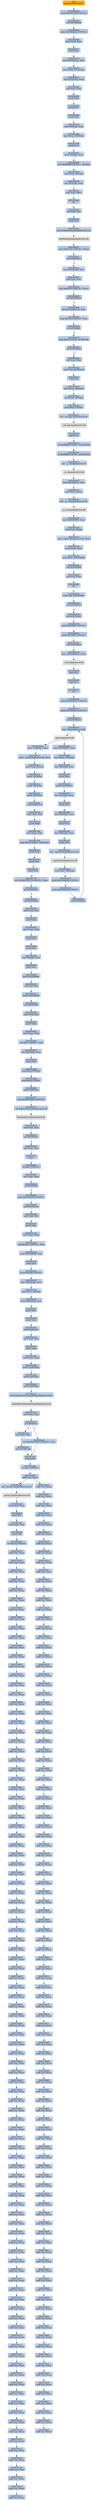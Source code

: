 digraph G {
node[shape=rectangle,style=filled,fillcolor=lightsteelblue,color=lightsteelblue]
bgcolor="transparent"
a0x010029b2pushl_0x28UINT8[label="start\npushl $0x28<UINT8>",color="lightgrey",fillcolor="orange"];
a0x010029b4pushl_0x10018f8UINT32[label="0x010029b4\npushl $0x10018f8<UINT32>"];
a0x010029b9call_0x01002b68[label="0x010029b9\ncall 0x01002b68"];
a0x01002b68pushl_0x1002bbaUINT32[label="0x01002b68\npushl $0x1002bba<UINT32>"];
a0x01002b6dmovl_fs_0_eax[label="0x01002b6d\nmovl %fs:0, %eax"];
a0x01002b73pushl_eax[label="0x01002b73\npushl %eax"];
a0x01002b74movl_0x10esp__eax[label="0x01002b74\nmovl 0x10(%esp), %eax"];
a0x01002b78movl_ebp_0x10esp_[label="0x01002b78\nmovl %ebp, 0x10(%esp)"];
a0x01002b7cleal_0x10esp__ebp[label="0x01002b7c\nleal 0x10(%esp), %ebp"];
a0x01002b80subl_eax_esp[label="0x01002b80\nsubl %eax, %esp"];
a0x01002b82pushl_ebx[label="0x01002b82\npushl %ebx"];
a0x01002b83pushl_esi[label="0x01002b83\npushl %esi"];
a0x01002b84pushl_edi[label="0x01002b84\npushl %edi"];
a0x01002b85movl__8ebp__eax[label="0x01002b85\nmovl -8(%ebp), %eax"];
a0x01002b88movl_esp__24ebp_[label="0x01002b88\nmovl %esp, -24(%ebp)"];
a0x01002b8bpushl_eax[label="0x01002b8b\npushl %eax"];
a0x01002b8cmovl__4ebp__eax[label="0x01002b8c\nmovl -4(%ebp), %eax"];
a0x01002b8fmovl_0xffffffffUINT32__4ebp_[label="0x01002b8f\nmovl $0xffffffff<UINT32>, -4(%ebp)"];
a0x01002b96movl_eax__8ebp_[label="0x01002b96\nmovl %eax, -8(%ebp)"];
a0x01002b99leal__16ebp__eax[label="0x01002b99\nleal -16(%ebp), %eax"];
a0x01002b9cmovl_eax_fs_0[label="0x01002b9c\nmovl %eax, %fs:0"];
a0x01002ba2ret[label="0x01002ba2\nret"];
a0x010029bexorl_edi_edi[label="0x010029be\nxorl %edi, %edi"];
a0x010029c0pushl_edi[label="0x010029c0\npushl %edi"];
a0x010029c1call_GetModuleHandleA_kernel32_dll[label="0x010029c1\ncall GetModuleHandleA@kernel32.dll"];
GetModuleHandleA_kernel32_dll[label="GetModuleHandleA@kernel32.dll",color="lightgrey",fillcolor="lightgrey"];
a0x010029c7cmpw_0x5a4dUINT16_eax_[label="0x010029c7\ncmpw $0x5a4d<UINT16>, (%eax)"];
a0x010029ccjne_0x010029ed[label="0x010029cc\njne 0x010029ed"];
a0x010029cemovl_0x3ceax__ecx[label="0x010029ce\nmovl 0x3c(%eax), %ecx"];
a0x010029d1addl_eax_ecx[label="0x010029d1\naddl %eax, %ecx"];
a0x010029d3cmpl_0x4550UINT32_ecx_[label="0x010029d3\ncmpl $0x4550<UINT32>, (%ecx)"];
a0x010029d9jne_0x010029ed[label="0x010029d9\njne 0x010029ed"];
a0x010029dbmovzwl_0x18ecx__eax[label="0x010029db\nmovzwl 0x18(%ecx), %eax"];
a0x010029dfcmpl_0x10bUINT32_eax[label="0x010029df\ncmpl $0x10b<UINT32>, %eax"];
a0x010029e4je_0x01002a05[label="0x010029e4\nje 0x01002a05"];
a0x01002a05cmpl_0xeUINT8_0x74ecx_[label="0x01002a05\ncmpl $0xe<UINT8>, 0x74(%ecx)"];
a0x01002a09jbe_0x010029ed[label="0x01002a09\njbe 0x010029ed"];
a0x01002a0bxorl_eax_eax[label="0x01002a0b\nxorl %eax, %eax"];
a0x01002a0dcmpl_edi_0xe8ecx_[label="0x01002a0d\ncmpl %edi, 0xe8(%ecx)"];
a0x01002a13setne_al[label="0x01002a13\nsetne %al"];
a0x01002a16movl_eax__28ebp_[label="0x01002a16\nmovl %eax, -28(%ebp)"];
a0x01002a19movl_edi__4ebp_[label="0x01002a19\nmovl %edi, -4(%ebp)"];
a0x01002a1cpushl_0x1UINT8[label="0x01002a1c\npushl $0x1<UINT8>"];
a0x01002a1ecall___set_app_type_msvcrt_dll[label="0x01002a1e\ncall __set_app_type@msvcrt.dll"];
a__set_app_type_msvcrt_dll[label="__set_app_type@msvcrt.dll",color="lightgrey",fillcolor="lightgrey"];
a0x01002a24popl_ecx[label="0x01002a24\npopl %ecx"];
a0x01002a25orl_0xffffffffUINT8_0x01004080[label="0x01002a25\norl $0xffffffff<UINT8>, 0x01004080"];
a0x01002a2corl_0xffffffffUINT8_0x01004084[label="0x01002a2c\norl $0xffffffff<UINT8>, 0x01004084"];
a0x01002a33call___p__fmode_msvcrt_dll[label="0x01002a33\ncall __p__fmode@msvcrt.dll"];
a__p__fmode_msvcrt_dll[label="__p__fmode@msvcrt.dll",color="lightgrey",fillcolor="lightgrey"];
a0x01002a39movl_0x0100407c_ecx[label="0x01002a39\nmovl 0x0100407c, %ecx"];
a0x01002a3fmovl_ecx_eax_[label="0x01002a3f\nmovl %ecx, (%eax)"];
a0x01002a41call___p__commode_msvcrt_dll[label="0x01002a41\ncall __p__commode@msvcrt.dll"];
a__p__commode_msvcrt_dll[label="__p__commode@msvcrt.dll",color="lightgrey",fillcolor="lightgrey"];
a0x01002a47movl_0x01004078_ecx[label="0x01002a47\nmovl 0x01004078, %ecx"];
a0x01002a4dmovl_ecx_eax_[label="0x01002a4d\nmovl %ecx, (%eax)"];
a0x01002a4fmovl__adjust_fdiv_msvcrt_dll_eax[label="0x01002a4f\nmovl _adjust_fdiv@msvcrt.dll, %eax"];
a0x01002a54movl_eax__eax[label="0x01002a54\nmovl (%eax), %eax"];
a0x01002a56movl_eax_0x01004088[label="0x01002a56\nmovl %eax, 0x01004088"];
a0x01002a5bcall_0x01002b60[label="0x01002a5b\ncall 0x01002b60"];
a0x01002b60xorl_eax_eax[label="0x01002b60\nxorl %eax, %eax"];
a0x01002b62ret[label="0x01002b62\nret"];
a0x01002a60cmpl_edi_0x0100406c[label="0x01002a60\ncmpl %edi, 0x0100406c"];
a0x01002a66jne_0x01002a74[label="0x01002a66\njne 0x01002a74"];
a0x01002a74call_0x01002b49[label="0x01002a74\ncall 0x01002b49"];
a0x01002b49pushl_0x30000UINT32[label="0x01002b49\npushl $0x30000<UINT32>"];
a0x01002b4epushl_0x10000UINT32[label="0x01002b4e\npushl $0x10000<UINT32>"];
a0x01002b53call_0x01002bc6[label="0x01002b53\ncall 0x01002bc6"];
a0x01002bc6jmp__controlfp_msvcrt_dll[label="0x01002bc6\njmp _controlfp@msvcrt.dll"];
a_controlfp_msvcrt_dll[label="_controlfp@msvcrt.dll",color="lightgrey",fillcolor="lightgrey"];
a0x01002b58popl_ecx[label="0x01002b58\npopl %ecx"];
a0x01002b59popl_ecx[label="0x01002b59\npopl %ecx"];
a0x01002b5aret[label="0x01002b5a\nret"];
a0x01002a79pushl_0x1004010UINT32[label="0x01002a79\npushl $0x1004010<UINT32>"];
a0x01002a7epushl_0x100400cUINT32[label="0x01002a7e\npushl $0x100400c<UINT32>"];
a0x01002a83call_0x01002b3e[label="0x01002a83\ncall 0x01002b3e"];
a0x01002b3ejmp__initterm_msvcrt_dll[label="0x01002b3e\njmp _initterm@msvcrt.dll"];
a_initterm_msvcrt_dll[label="_initterm@msvcrt.dll",color="lightgrey",fillcolor="lightgrey"];
a0x01002a88movl_0x01004074_eax[label="0x01002a88\nmovl 0x01004074, %eax"];
a0x01002a8dmovl_eax__36ebp_[label="0x01002a8d\nmovl %eax, -36(%ebp)"];
a0x01002a90leal__36ebp__eax[label="0x01002a90\nleal -36(%ebp), %eax"];
a0x01002a93pushl_eax[label="0x01002a93\npushl %eax"];
a0x01002a94pushl_0x01004070[label="0x01002a94\npushl 0x01004070"];
a0x01002a9aleal__32ebp__eax[label="0x01002a9a\nleal -32(%ebp), %eax"];
a0x01002a9dpushl_eax[label="0x01002a9d\npushl %eax"];
a0x01002a9eleal__40ebp__eax[label="0x01002a9e\nleal -40(%ebp), %eax"];
a0x01002aa1pushl_eax[label="0x01002aa1\npushl %eax"];
a0x01002aa2leal__44ebp__eax[label="0x01002aa2\nleal -44(%ebp), %eax"];
a0x01002aa5pushl_eax[label="0x01002aa5\npushl %eax"];
a0x01002aa6call___wgetmainargs_msvcrt_dll[label="0x01002aa6\ncall __wgetmainargs@msvcrt.dll"];
a__wgetmainargs_msvcrt_dll[label="__wgetmainargs@msvcrt.dll",color="lightgrey",fillcolor="lightgrey"];
a0x01002aacmovl_eax__52ebp_[label="0x01002aac\nmovl %eax, -52(%ebp)"];
a0x01002aafpushl_0x1004008UINT32[label="0x01002aaf\npushl $0x1004008<UINT32>"];
a0x01002ab4pushl_0x1004000UINT32[label="0x01002ab4\npushl $0x1004000<UINT32>"];
a0x01002ab9call_0x01002b3e[label="0x01002ab9\ncall 0x01002b3e"];
a0x01002abemovl__32ebp__eax[label="0x01002abe\nmovl -32(%ebp), %eax"];
a0x01002ac1movl___winitenv_msvcrt_dll_ecx[label="0x01002ac1\nmovl __winitenv@msvcrt.dll, %ecx"];
a0x01002ac7movl_eax_ecx_[label="0x01002ac7\nmovl %eax, (%ecx)"];
a0x01002ac9pushl__32ebp_[label="0x01002ac9\npushl -32(%ebp)"];
a0x01002accpushl__40ebp_[label="0x01002acc\npushl -40(%ebp)"];
a0x01002acfpushl__44ebp_[label="0x01002acf\npushl -44(%ebp)"];
a0x01002ad2call_0x010027b3[label="0x01002ad2\ncall 0x010027b3"];
a0x010027b3movl_edi_edi[label="0x010027b3\nmovl %edi, %edi"];
a0x010027b5pushl_ebp[label="0x010027b5\npushl %ebp"];
a0x010027b6movl_esp_ebp[label="0x010027b6\nmovl %esp, %ebp"];
a0x010027b8cmpl_0x2UINT8_0x8ebp_[label="0x010027b8\ncmpl $0x2<UINT8>, 0x8(%ebp)"];
a0x010027bcpushl_ebx[label="0x010027bc\npushl %ebx"];
a0x010027bdpushl_esi[label="0x010027bd\npushl %esi"];
a0x010027bepushl_edi[label="0x010027be\npushl %edi"];
a0x010027bfmovl_0x80070057UINT32_ebx[label="0x010027bf\nmovl $0x80070057<UINT32>, %ebx"];
a0x010027c4jne_0x01002814[label="0x010027c4\njne 0x01002814"];
a0x01002814call_0x01002694[label="0x01002814\ncall 0x01002694"];
a0x01002694movl_edi_edi[label="0x01002694\nmovl %edi, %edi"];
a0x01002696pushl_ebp[label="0x01002696\npushl %ebp"];
a0x01002697movl_esp_ebp[label="0x01002697\nmovl %esp, %ebp"];
a0x01002699pushl_ecx[label="0x01002699\npushl %ecx"];
a0x0100269apushl_esi[label="0x0100269a\npushl %esi"];
a0x0100269bleal__4ebp__eax[label="0x0100269b\nleal -4(%ebp), %eax"];
a0x0100269epushl_eax[label="0x0100269e\npushl %eax"];
a0x0100269fpushl_0x0100404c[label="0x0100269f\npushl 0x0100404c"];
a0x010026a5xorl_esi_esi[label="0x010026a5\nxorl %esi, %esi"];
a0x010026a7pushl_0x01004048[label="0x010026a7\npushl 0x01004048"];
a0x010026adcall_0x0100205f[label="0x010026ad\ncall 0x0100205f"];
a0x0100205fmovl_edi_edi[label="0x0100205f\nmovl %edi, %edi"];
a0x01002061pushl_ebp[label="0x01002061\npushl %ebp"];
a0x01002062movl_esp_ebp[label="0x01002062\nmovl %esp, %ebp"];
a0x01002064subl_0xcUINT8_esp[label="0x01002064\nsubl $0xc<UINT8>, %esp"];
a0x01002067leal_0x8ebp__eax[label="0x01002067\nleal 0x8(%ebp), %eax"];
a0x0100206apushl_eax[label="0x0100206a\npushl %eax"];
a0x0100206bpushl_0x1UINT8[label="0x0100206b\npushl $0x1<UINT8>"];
a0x0100206dpushl_0x0UINT8[label="0x0100206d\npushl $0x0<UINT8>"];
a0x0100206fpushl_0x8ebp_[label="0x0100206f\npushl 0x8(%ebp)"];
a0x01002072pushl_0x80000002UINT32[label="0x01002072\npushl $0x80000002<UINT32>"];
a0x01002077call_RegOpenKeyExW_advapi32_dll[label="0x01002077\ncall RegOpenKeyExW@advapi32.dll"];
RegOpenKeyExW_advapi32_dll[label="RegOpenKeyExW@advapi32.dll",color="lightgrey",fillcolor="lightgrey"];
a0x0100207dtestl_eax_eax[label="0x0100207d\ntestl %eax, %eax"];
a0x0100207fjne_0x010020cc[label="0x0100207f\njne 0x010020cc"];
a0x010020ccxorl_eax_eax[label="0x010020cc\nxorl %eax, %eax"];
a0x010020celeave_[label="0x010020ce\nleave "];
a0x010020cfret_0xcUINT16[label="0x010020cf\nret $0xc<UINT16>"];
a0x010026b2testl_eax_eax[label="0x010026b2\ntestl %eax, %eax"];
a0x010026b4je_0x010026bf[label="0x010026b4\nje 0x010026bf"];
a0x010026bfpushl_0x10017f0UINT32[label="0x010026bf\npushl $0x10017f0<UINT32>"];
a0x010026c4call_0x01001add[label="0x010026c4\ncall 0x01001add"];
a0x01001addmovl_edi_edi[label="0x01001add\nmovl %edi, %edi"];
a0x01001adfpushl_ebp[label="0x01001adf\npushl %ebp"];
a0x01001ae0movl_esp_ebp[label="0x01001ae0\nmovl %esp, %ebp"];
a0x01001ae2subl_0x414UINT32_esp[label="0x01001ae2\nsubl $0x414<UINT32>, %esp"];
a0x01001ae8movl_0x01004068_eax[label="0x01001ae8\nmovl 0x01004068, %eax"];
a0x01001aedpushl_esi[label="0x01001aed\npushl %esi"];
a0x01001aeepushl_0x208UINT32[label="0x01001aee\npushl $0x208<UINT32>"];
a0x01001af3leal__1044ebp__ecx[label="0x01001af3\nleal -1044(%ebp), %ecx"];
a0x01001af9movl_eax__4ebp_[label="0x01001af9\nmovl %eax, -4(%ebp)"];
a0x01001afcmovl_0x8ebp__eax[label="0x01001afc\nmovl 0x8(%ebp), %eax"];
a0x01001affpushl_ecx[label="0x01001aff\npushl %ecx"];
a0x01001b00pushl_eax[label="0x01001b00\npushl %eax"];
a0x01001b01call_0x01001ab3[label="0x01001b01\ncall 0x01001ab3"];
a0x01001ab3movl_edi_edi[label="0x01001ab3\nmovl %edi, %edi"];
a0x01001ab5pushl_ebp[label="0x01001ab5\npushl %ebp"];
a0x01001ab6movl_esp_ebp[label="0x01001ab6\nmovl %esp, %ebp"];
a0x01001ab8pushl_0x10ebp_[label="0x01001ab8\npushl 0x10(%ebp)"];
a0x01001abbpushl_0xcebp_[label="0x01001abb\npushl 0xc(%ebp)"];
a0x01001abepushl_0x8ebp_[label="0x01001abe\npushl 0x8(%ebp)"];
a0x01001ac1call_ExpandEnvironmentStringsW_kernel32_dll[label="0x01001ac1\ncall ExpandEnvironmentStringsW@kernel32.dll"];
ExpandEnvironmentStringsW_kernel32_dll[label="ExpandEnvironmentStringsW@kernel32.dll",color="lightgrey",fillcolor="lightgrey"];
a0x01001ac7testl_eax_eax[label="0x01001ac7\ntestl %eax, %eax"];
a0x01001ac9je_0x01001acf[label="0x01001ac9\nje 0x01001acf"];
a0x01001acbxorl_eax_eax[label="0x01001acb\nxorl %eax, %eax"];
a0x01001acfmovl_0x80070005UINT32_eax[label="0x01001acf\nmovl $0x80070005<UINT32>, %eax"];
a0x01001ad4popl_ebp[label="0x01001ad4\npopl %ebp"];
a0x01001ad5ret_0xcUINT16[label="0x01001ad5\nret $0xc<UINT16>"];
a0x0012fb08addb_al_eax_[label="0x0012fb08\naddb %al, (%eax)"];
a0x01002bbajmp__except_handler3_msvcrt_dll[label="0x01002bba\njmp _except_handler3@msvcrt.dll"];
a_except_handler3_msvcrt_dll[label="_except_handler3@msvcrt.dll",color="lightgrey",fillcolor="lightgrey"];
a0x7c9032a8movl_fs_0_esp[label="0x7c9032a8\nmovl %fs:0, %esp"];
a0x7c9032afpopl_fs_0[label="0x7c9032af\npopl %fs:0"];
a0x7c9032b6movl_ebp_esp[label="0x7c9032b6\nmovl %ebp, %esp"];
a0x7c9032b8popl_ebp[label="0x7c9032b8\npopl %ebp"];
a0x7c9032b9ret_0x14UINT16[label="0x7c9032b9\nret $0x14<UINT16>"];
a0x00730079addb_al_eax_[label="0x00730079\naddb %al, (%eax)"];
a0x0073007baddb_al_eax_[label="0x0073007b\naddb %al, (%eax)"];
a0x0073007daddb_al_eax_[label="0x0073007d\naddb %al, (%eax)"];
a0x0073007faddb_al_eax_[label="0x0073007f\naddb %al, (%eax)"];
a0x00730081addb_al_eax_[label="0x00730081\naddb %al, (%eax)"];
a0x00730083addb_al_eax_[label="0x00730083\naddb %al, (%eax)"];
a0x00730085addb_al_eax_[label="0x00730085\naddb %al, (%eax)"];
a0x00730087addb_al_eax_[label="0x00730087\naddb %al, (%eax)"];
a0x00730089addb_al_eax_[label="0x00730089\naddb %al, (%eax)"];
a0x0073008baddb_al_eax_[label="0x0073008b\naddb %al, (%eax)"];
a0x0073008daddb_al_eax_[label="0x0073008d\naddb %al, (%eax)"];
a0x0073008faddb_al_eax_[label="0x0073008f\naddb %al, (%eax)"];
a0x00730091addb_al_eax_[label="0x00730091\naddb %al, (%eax)"];
a0x00730093addb_al_eax_[label="0x00730093\naddb %al, (%eax)"];
a0x00730095addb_al_eax_[label="0x00730095\naddb %al, (%eax)"];
a0x00730097addb_al_eax_[label="0x00730097\naddb %al, (%eax)"];
a0x00730099addb_al_eax_[label="0x00730099\naddb %al, (%eax)"];
a0x0073009baddb_al_eax_[label="0x0073009b\naddb %al, (%eax)"];
a0x0073009daddb_al_eax_[label="0x0073009d\naddb %al, (%eax)"];
a0x0073009faddb_al_eax_[label="0x0073009f\naddb %al, (%eax)"];
a0x007300a1addb_al_eax_[label="0x007300a1\naddb %al, (%eax)"];
a0x007300a3addb_al_eax_[label="0x007300a3\naddb %al, (%eax)"];
a0x007300a5addb_al_eax_[label="0x007300a5\naddb %al, (%eax)"];
a0x007300a7addb_al_eax_[label="0x007300a7\naddb %al, (%eax)"];
a0x007300a9addb_al_eax_[label="0x007300a9\naddb %al, (%eax)"];
a0x007300abaddb_al_eax_[label="0x007300ab\naddb %al, (%eax)"];
a0x007300adaddb_al_eax_[label="0x007300ad\naddb %al, (%eax)"];
a0x007300afaddb_al_eax_[label="0x007300af\naddb %al, (%eax)"];
a0x007300b1addb_al_eax_[label="0x007300b1\naddb %al, (%eax)"];
a0x007300b3addb_al_eax_[label="0x007300b3\naddb %al, (%eax)"];
a0x007300b5addb_al_eax_[label="0x007300b5\naddb %al, (%eax)"];
a0x007300b7addb_al_eax_[label="0x007300b7\naddb %al, (%eax)"];
a0x007300b9addb_al_eax_[label="0x007300b9\naddb %al, (%eax)"];
a0x007300bbaddb_al_eax_[label="0x007300bb\naddb %al, (%eax)"];
a0x007300bdaddb_al_eax_[label="0x007300bd\naddb %al, (%eax)"];
a0x007300bfaddb_al_eax_[label="0x007300bf\naddb %al, (%eax)"];
a0x007300c1addb_al_eax_[label="0x007300c1\naddb %al, (%eax)"];
a0x007300c3addb_al_eax_[label="0x007300c3\naddb %al, (%eax)"];
a0x007300c5addb_al_eax_[label="0x007300c5\naddb %al, (%eax)"];
a0x007300c7addb_al_eax_[label="0x007300c7\naddb %al, (%eax)"];
a0x007300c9addb_al_eax_[label="0x007300c9\naddb %al, (%eax)"];
a0x007300cbaddb_al_eax_[label="0x007300cb\naddb %al, (%eax)"];
a0x007300cdaddb_al_eax_[label="0x007300cd\naddb %al, (%eax)"];
a0x007300cfaddb_al_eax_[label="0x007300cf\naddb %al, (%eax)"];
a0x007300d1addb_al_eax_[label="0x007300d1\naddb %al, (%eax)"];
a0x007300d3addb_al_eax_[label="0x007300d3\naddb %al, (%eax)"];
a0x007300d5addb_al_eax_[label="0x007300d5\naddb %al, (%eax)"];
a0x007300d7addb_al_eax_[label="0x007300d7\naddb %al, (%eax)"];
a0x007300d9addb_al_eax_[label="0x007300d9\naddb %al, (%eax)"];
a0x007300dbaddb_al_eax_[label="0x007300db\naddb %al, (%eax)"];
a0x007300ddaddb_al_eax_[label="0x007300dd\naddb %al, (%eax)"];
a0x007300dfaddb_al_eax_[label="0x007300df\naddb %al, (%eax)"];
a0x007300e1addb_al_eax_[label="0x007300e1\naddb %al, (%eax)"];
a0x007300e3addb_al_eax_[label="0x007300e3\naddb %al, (%eax)"];
a0x007300e5addb_al_eax_[label="0x007300e5\naddb %al, (%eax)"];
a0x007300e7addb_al_eax_[label="0x007300e7\naddb %al, (%eax)"];
a0x007300e9addb_al_eax_[label="0x007300e9\naddb %al, (%eax)"];
a0x007300ebaddb_al_eax_[label="0x007300eb\naddb %al, (%eax)"];
a0x007300edaddb_al_eax_[label="0x007300ed\naddb %al, (%eax)"];
a0x007300efaddb_al_eax_[label="0x007300ef\naddb %al, (%eax)"];
a0x007300f1addb_al_eax_[label="0x007300f1\naddb %al, (%eax)"];
a0x007300f3addb_al_eax_[label="0x007300f3\naddb %al, (%eax)"];
a0x007300f5addb_al_eax_[label="0x007300f5\naddb %al, (%eax)"];
a0x007300f7addb_al_eax_[label="0x007300f7\naddb %al, (%eax)"];
a0x007300f9addb_al_eax_[label="0x007300f9\naddb %al, (%eax)"];
a0x007300fbaddb_al_eax_[label="0x007300fb\naddb %al, (%eax)"];
a0x007300fdaddb_al_eax_[label="0x007300fd\naddb %al, (%eax)"];
a0x007300ffaddb_al_eax_[label="0x007300ff\naddb %al, (%eax)"];
a0x00730101addb_al_eax_[label="0x00730101\naddb %al, (%eax)"];
a0x00730103addb_al_eax_[label="0x00730103\naddb %al, (%eax)"];
a0x00730105addb_al_eax_[label="0x00730105\naddb %al, (%eax)"];
a0x00730107addb_al_eax_[label="0x00730107\naddb %al, (%eax)"];
a0x00730109addb_al_eax_[label="0x00730109\naddb %al, (%eax)"];
a0x0073010baddb_al_eax_[label="0x0073010b\naddb %al, (%eax)"];
a0x0073010daddb_al_eax_[label="0x0073010d\naddb %al, (%eax)"];
a0x0073010faddb_al_eax_[label="0x0073010f\naddb %al, (%eax)"];
a0x00730111addb_al_eax_[label="0x00730111\naddb %al, (%eax)"];
a0x00730113addb_al_eax_[label="0x00730113\naddb %al, (%eax)"];
a0x00730115addb_al_eax_[label="0x00730115\naddb %al, (%eax)"];
a0x00730117addb_al_eax_[label="0x00730117\naddb %al, (%eax)"];
a0x00730119addb_al_eax_[label="0x00730119\naddb %al, (%eax)"];
a0x0073011baddb_al_eax_[label="0x0073011b\naddb %al, (%eax)"];
a0x0073011daddb_al_eax_[label="0x0073011d\naddb %al, (%eax)"];
a0x0073011faddb_al_eax_[label="0x0073011f\naddb %al, (%eax)"];
a0x00730121addb_al_eax_[label="0x00730121\naddb %al, (%eax)"];
a0x00730123addb_al_eax_[label="0x00730123\naddb %al, (%eax)"];
a0x00730125addb_al_eax_[label="0x00730125\naddb %al, (%eax)"];
a0x00730127addb_al_eax_[label="0x00730127\naddb %al, (%eax)"];
a0x00730129addb_al_eax_[label="0x00730129\naddb %al, (%eax)"];
a0x0073012baddb_al_eax_[label="0x0073012b\naddb %al, (%eax)"];
a0x0073012daddb_al_eax_[label="0x0073012d\naddb %al, (%eax)"];
a0x0073012faddb_al_eax_[label="0x0073012f\naddb %al, (%eax)"];
a0x00730131addb_al_eax_[label="0x00730131\naddb %al, (%eax)"];
a0x00730133addb_al_eax_[label="0x00730133\naddb %al, (%eax)"];
a0x00730135addb_al_eax_[label="0x00730135\naddb %al, (%eax)"];
a0x00730137addb_al_eax_[label="0x00730137\naddb %al, (%eax)"];
a0x00730139addb_al_eax_[label="0x00730139\naddb %al, (%eax)"];
a0x0073013baddb_al_eax_[label="0x0073013b\naddb %al, (%eax)"];
a0x0073013daddb_al_eax_[label="0x0073013d\naddb %al, (%eax)"];
a0x0073013faddb_al_eax_[label="0x0073013f\naddb %al, (%eax)"];
a0x00730141addb_al_eax_[label="0x00730141\naddb %al, (%eax)"];
a0x01001acdjmp_0x01001ad4[label="0x01001acd\njmp 0x01001ad4"];
a0x0012fb0aaddb_al_eax_[label="0x0012fb0a\naddb %al, (%eax)"];
a0x0012fb0caddb_al_eax_[label="0x0012fb0c\naddb %al, (%eax)"];
a0x0012fb0eaddb_al_eax_[label="0x0012fb0e\naddb %al, (%eax)"];
a0x0012fb10addb_al_eax_[label="0x0012fb10\naddb %al, (%eax)"];
a0x0012fb12addb_al_eax_[label="0x0012fb12\naddb %al, (%eax)"];
a0x0012fb14addb_al_eax_[label="0x0012fb14\naddb %al, (%eax)"];
a0x0012fb16addb_al_eax_[label="0x0012fb16\naddb %al, (%eax)"];
a0x0012fb18addb_al_eax_[label="0x0012fb18\naddb %al, (%eax)"];
a0x0012fb1aaddb_al_eax_[label="0x0012fb1a\naddb %al, (%eax)"];
a0x0012fb1caddb_al_eax_[label="0x0012fb1c\naddb %al, (%eax)"];
a0x0012fb1eaddb_al_eax_[label="0x0012fb1e\naddb %al, (%eax)"];
a0x0012fb20addb_al_eax_[label="0x0012fb20\naddb %al, (%eax)"];
a0x0012fb22addb_al_eax_[label="0x0012fb22\naddb %al, (%eax)"];
a0x0012fb24addb_al_eax_[label="0x0012fb24\naddb %al, (%eax)"];
a0x0012fb26addb_al_eax_[label="0x0012fb26\naddb %al, (%eax)"];
a0x0012fb28addb_al_eax_[label="0x0012fb28\naddb %al, (%eax)"];
a0x0012fb2aaddb_al_eax_[label="0x0012fb2a\naddb %al, (%eax)"];
a0x0012fb2caddb_al_eax_[label="0x0012fb2c\naddb %al, (%eax)"];
a0x0012fb2eaddb_al_eax_[label="0x0012fb2e\naddb %al, (%eax)"];
a0x0012fb30addb_al_eax_[label="0x0012fb30\naddb %al, (%eax)"];
a0x0012fb32addb_al_eax_[label="0x0012fb32\naddb %al, (%eax)"];
a0x0012fb34addb_al_eax_[label="0x0012fb34\naddb %al, (%eax)"];
a0x0012fb36addb_al_eax_[label="0x0012fb36\naddb %al, (%eax)"];
a0x0012fb38addb_al_eax_[label="0x0012fb38\naddb %al, (%eax)"];
a0x0012fb3aaddb_al_eax_[label="0x0012fb3a\naddb %al, (%eax)"];
a0x0012fb3caddb_al_eax_[label="0x0012fb3c\naddb %al, (%eax)"];
a0x0012fb3eaddb_al_eax_[label="0x0012fb3e\naddb %al, (%eax)"];
a0x0012fb40addb_al_eax_[label="0x0012fb40\naddb %al, (%eax)"];
a0x0012fb42addb_al_eax_[label="0x0012fb42\naddb %al, (%eax)"];
a0x0012fb44addb_al_eax_[label="0x0012fb44\naddb %al, (%eax)"];
a0x0012fb46addb_al_eax_[label="0x0012fb46\naddb %al, (%eax)"];
a0x0012fb48addb_al_eax_[label="0x0012fb48\naddb %al, (%eax)"];
a0x0012fb4aaddb_al_eax_[label="0x0012fb4a\naddb %al, (%eax)"];
a0x0012fb4caddb_al_eax_[label="0x0012fb4c\naddb %al, (%eax)"];
a0x0012fb4eaddb_al_eax_[label="0x0012fb4e\naddb %al, (%eax)"];
a0x0012fb50addb_al_eax_[label="0x0012fb50\naddb %al, (%eax)"];
a0x0012fb52addb_al_eax_[label="0x0012fb52\naddb %al, (%eax)"];
a0x0012fb54addb_al_eax_[label="0x0012fb54\naddb %al, (%eax)"];
a0x0012fb56addb_al_eax_[label="0x0012fb56\naddb %al, (%eax)"];
a0x0012fb58addb_al_eax_[label="0x0012fb58\naddb %al, (%eax)"];
a0x0012fb5aaddb_al_eax_[label="0x0012fb5a\naddb %al, (%eax)"];
a0x0012fb5caddb_al_eax_[label="0x0012fb5c\naddb %al, (%eax)"];
a0x0012fb5eaddb_al_eax_[label="0x0012fb5e\naddb %al, (%eax)"];
a0x0012fb60addb_al_eax_[label="0x0012fb60\naddb %al, (%eax)"];
a0x0012fb62addb_al_eax_[label="0x0012fb62\naddb %al, (%eax)"];
a0x0012fb64addb_al_eax_[label="0x0012fb64\naddb %al, (%eax)"];
a0x0012fb66addb_al_eax_[label="0x0012fb66\naddb %al, (%eax)"];
a0x0012fb68addb_al_eax_[label="0x0012fb68\naddb %al, (%eax)"];
a0x0012fb6aaddb_al_eax_[label="0x0012fb6a\naddb %al, (%eax)"];
a0x0012fb6caddb_al_eax_[label="0x0012fb6c\naddb %al, (%eax)"];
a0x0012fb6eaddb_al_eax_[label="0x0012fb6e\naddb %al, (%eax)"];
a0x0012fb70addb_al_eax_[label="0x0012fb70\naddb %al, (%eax)"];
a0x0012fb72addb_al_eax_[label="0x0012fb72\naddb %al, (%eax)"];
a0x0012fb74addb_al_eax_[label="0x0012fb74\naddb %al, (%eax)"];
a0x0012fb76addb_al_eax_[label="0x0012fb76\naddb %al, (%eax)"];
a0x0012fb78addb_al_eax_[label="0x0012fb78\naddb %al, (%eax)"];
a0x0012fb7aaddb_al_eax_[label="0x0012fb7a\naddb %al, (%eax)"];
a0x0012fb7caddb_al_eax_[label="0x0012fb7c\naddb %al, (%eax)"];
a0x0012fb7eaddb_al_eax_[label="0x0012fb7e\naddb %al, (%eax)"];
a0x0012fb80addb_al_eax_[label="0x0012fb80\naddb %al, (%eax)"];
a0x0012fb82addb_al_eax_[label="0x0012fb82\naddb %al, (%eax)"];
a0x0012fb84addb_al_eax_[label="0x0012fb84\naddb %al, (%eax)"];
a0x0012fb86addb_al_eax_[label="0x0012fb86\naddb %al, (%eax)"];
a0x0012fb88addb_al_eax_[label="0x0012fb88\naddb %al, (%eax)"];
a0x0012fb8aaddb_al_eax_[label="0x0012fb8a\naddb %al, (%eax)"];
a0x0012fb8caddb_al_eax_[label="0x0012fb8c\naddb %al, (%eax)"];
a0x0012fb8eaddb_al_eax_[label="0x0012fb8e\naddb %al, (%eax)"];
a0x0012fb90addb_al_eax_[label="0x0012fb90\naddb %al, (%eax)"];
a0x0012fb92addb_al_eax_[label="0x0012fb92\naddb %al, (%eax)"];
a0x0012fb94addb_al_eax_[label="0x0012fb94\naddb %al, (%eax)"];
a0x0012fb96addb_al_eax_[label="0x0012fb96\naddb %al, (%eax)"];
a0x0012fb98addb_al_eax_[label="0x0012fb98\naddb %al, (%eax)"];
a0x0012fb9aaddb_al_eax_[label="0x0012fb9a\naddb %al, (%eax)"];
a0x0012fb9caddb_al_eax_[label="0x0012fb9c\naddb %al, (%eax)"];
a0x0012fb9eaddb_al_eax_[label="0x0012fb9e\naddb %al, (%eax)"];
a0x0012fba0addb_al_eax_[label="0x0012fba0\naddb %al, (%eax)"];
a0x0012fba2addb_al_eax_[label="0x0012fba2\naddb %al, (%eax)"];
a0x0012fba4addb_al_eax_[label="0x0012fba4\naddb %al, (%eax)"];
a0x0012fba6addb_al_eax_[label="0x0012fba6\naddb %al, (%eax)"];
a0x0012fba8addb_al_eax_[label="0x0012fba8\naddb %al, (%eax)"];
a0x0012fbaaaddb_al_eax_[label="0x0012fbaa\naddb %al, (%eax)"];
a0x0012fbacaddb_al_eax_[label="0x0012fbac\naddb %al, (%eax)"];
a0x0012fbaeaddb_al_eax_[label="0x0012fbae\naddb %al, (%eax)"];
a0x0012fbb0addb_al_eax_[label="0x0012fbb0\naddb %al, (%eax)"];
a0x0012fbb2addb_al_eax_[label="0x0012fbb2\naddb %al, (%eax)"];
a0x0012fbb4addb_al_eax_[label="0x0012fbb4\naddb %al, (%eax)"];
a0x0012fbb6addb_al_eax_[label="0x0012fbb6\naddb %al, (%eax)"];
a0x0012fbb8addb_al_eax_[label="0x0012fbb8\naddb %al, (%eax)"];
a0x0012fbbaaddb_al_eax_[label="0x0012fbba\naddb %al, (%eax)"];
a0x0012fbbcaddb_al_eax_[label="0x0012fbbc\naddb %al, (%eax)"];
a0x0012fbbeaddb_al_eax_[label="0x0012fbbe\naddb %al, (%eax)"];
a0x0012fbc0addb_al_eax_[label="0x0012fbc0\naddb %al, (%eax)"];
a0x0012fbc2addb_al_eax_[label="0x0012fbc2\naddb %al, (%eax)"];
a0x0012fbc4addb_al_eax_[label="0x0012fbc4\naddb %al, (%eax)"];
a0x0012fbc6addb_al_eax_[label="0x0012fbc6\naddb %al, (%eax)"];
a0x0012fbc8addb_al_eax_[label="0x0012fbc8\naddb %al, (%eax)"];
a0x0012fbcaaddb_al_eax_[label="0x0012fbca\naddb %al, (%eax)"];
a0x0012fbccaddb_al_eax_[label="0x0012fbcc\naddb %al, (%eax)"];
a0x0012fbceaddb_al_eax_[label="0x0012fbce\naddb %al, (%eax)"];
a0x0012fbd0addb_al_eax_[label="0x0012fbd0\naddb %al, (%eax)"];
a0x0012fbd2addb_al_eax_[label="0x0012fbd2\naddb %al, (%eax)"];
a0x010029b2pushl_0x28UINT8 -> a0x010029b4pushl_0x10018f8UINT32 [color="#000000"];
a0x010029b4pushl_0x10018f8UINT32 -> a0x010029b9call_0x01002b68 [color="#000000"];
a0x010029b9call_0x01002b68 -> a0x01002b68pushl_0x1002bbaUINT32 [color="#000000"];
a0x01002b68pushl_0x1002bbaUINT32 -> a0x01002b6dmovl_fs_0_eax [color="#000000"];
a0x01002b6dmovl_fs_0_eax -> a0x01002b73pushl_eax [color="#000000"];
a0x01002b73pushl_eax -> a0x01002b74movl_0x10esp__eax [color="#000000"];
a0x01002b74movl_0x10esp__eax -> a0x01002b78movl_ebp_0x10esp_ [color="#000000"];
a0x01002b78movl_ebp_0x10esp_ -> a0x01002b7cleal_0x10esp__ebp [color="#000000"];
a0x01002b7cleal_0x10esp__ebp -> a0x01002b80subl_eax_esp [color="#000000"];
a0x01002b80subl_eax_esp -> a0x01002b82pushl_ebx [color="#000000"];
a0x01002b82pushl_ebx -> a0x01002b83pushl_esi [color="#000000"];
a0x01002b83pushl_esi -> a0x01002b84pushl_edi [color="#000000"];
a0x01002b84pushl_edi -> a0x01002b85movl__8ebp__eax [color="#000000"];
a0x01002b85movl__8ebp__eax -> a0x01002b88movl_esp__24ebp_ [color="#000000"];
a0x01002b88movl_esp__24ebp_ -> a0x01002b8bpushl_eax [color="#000000"];
a0x01002b8bpushl_eax -> a0x01002b8cmovl__4ebp__eax [color="#000000"];
a0x01002b8cmovl__4ebp__eax -> a0x01002b8fmovl_0xffffffffUINT32__4ebp_ [color="#000000"];
a0x01002b8fmovl_0xffffffffUINT32__4ebp_ -> a0x01002b96movl_eax__8ebp_ [color="#000000"];
a0x01002b96movl_eax__8ebp_ -> a0x01002b99leal__16ebp__eax [color="#000000"];
a0x01002b99leal__16ebp__eax -> a0x01002b9cmovl_eax_fs_0 [color="#000000"];
a0x01002b9cmovl_eax_fs_0 -> a0x01002ba2ret [color="#000000"];
a0x01002ba2ret -> a0x010029bexorl_edi_edi [color="#000000"];
a0x010029bexorl_edi_edi -> a0x010029c0pushl_edi [color="#000000"];
a0x010029c0pushl_edi -> a0x010029c1call_GetModuleHandleA_kernel32_dll [color="#000000"];
a0x010029c1call_GetModuleHandleA_kernel32_dll -> GetModuleHandleA_kernel32_dll [color="#000000"];
GetModuleHandleA_kernel32_dll -> a0x010029c7cmpw_0x5a4dUINT16_eax_ [color="#000000"];
a0x010029c7cmpw_0x5a4dUINT16_eax_ -> a0x010029ccjne_0x010029ed [color="#000000"];
a0x010029ccjne_0x010029ed -> a0x010029cemovl_0x3ceax__ecx [color="#000000",label="F"];
a0x010029cemovl_0x3ceax__ecx -> a0x010029d1addl_eax_ecx [color="#000000"];
a0x010029d1addl_eax_ecx -> a0x010029d3cmpl_0x4550UINT32_ecx_ [color="#000000"];
a0x010029d3cmpl_0x4550UINT32_ecx_ -> a0x010029d9jne_0x010029ed [color="#000000"];
a0x010029d9jne_0x010029ed -> a0x010029dbmovzwl_0x18ecx__eax [color="#000000",label="F"];
a0x010029dbmovzwl_0x18ecx__eax -> a0x010029dfcmpl_0x10bUINT32_eax [color="#000000"];
a0x010029dfcmpl_0x10bUINT32_eax -> a0x010029e4je_0x01002a05 [color="#000000"];
a0x010029e4je_0x01002a05 -> a0x01002a05cmpl_0xeUINT8_0x74ecx_ [color="#000000",label="T"];
a0x01002a05cmpl_0xeUINT8_0x74ecx_ -> a0x01002a09jbe_0x010029ed [color="#000000"];
a0x01002a09jbe_0x010029ed -> a0x01002a0bxorl_eax_eax [color="#000000",label="F"];
a0x01002a0bxorl_eax_eax -> a0x01002a0dcmpl_edi_0xe8ecx_ [color="#000000"];
a0x01002a0dcmpl_edi_0xe8ecx_ -> a0x01002a13setne_al [color="#000000"];
a0x01002a13setne_al -> a0x01002a16movl_eax__28ebp_ [color="#000000"];
a0x01002a16movl_eax__28ebp_ -> a0x01002a19movl_edi__4ebp_ [color="#000000"];
a0x01002a19movl_edi__4ebp_ -> a0x01002a1cpushl_0x1UINT8 [color="#000000"];
a0x01002a1cpushl_0x1UINT8 -> a0x01002a1ecall___set_app_type_msvcrt_dll [color="#000000"];
a0x01002a1ecall___set_app_type_msvcrt_dll -> a__set_app_type_msvcrt_dll [color="#000000"];
a__set_app_type_msvcrt_dll -> a0x01002a24popl_ecx [color="#000000"];
a0x01002a24popl_ecx -> a0x01002a25orl_0xffffffffUINT8_0x01004080 [color="#000000"];
a0x01002a25orl_0xffffffffUINT8_0x01004080 -> a0x01002a2corl_0xffffffffUINT8_0x01004084 [color="#000000"];
a0x01002a2corl_0xffffffffUINT8_0x01004084 -> a0x01002a33call___p__fmode_msvcrt_dll [color="#000000"];
a0x01002a33call___p__fmode_msvcrt_dll -> a__p__fmode_msvcrt_dll [color="#000000"];
a__p__fmode_msvcrt_dll -> a0x01002a39movl_0x0100407c_ecx [color="#000000"];
a0x01002a39movl_0x0100407c_ecx -> a0x01002a3fmovl_ecx_eax_ [color="#000000"];
a0x01002a3fmovl_ecx_eax_ -> a0x01002a41call___p__commode_msvcrt_dll [color="#000000"];
a0x01002a41call___p__commode_msvcrt_dll -> a__p__commode_msvcrt_dll [color="#000000"];
a__p__commode_msvcrt_dll -> a0x01002a47movl_0x01004078_ecx [color="#000000"];
a0x01002a47movl_0x01004078_ecx -> a0x01002a4dmovl_ecx_eax_ [color="#000000"];
a0x01002a4dmovl_ecx_eax_ -> a0x01002a4fmovl__adjust_fdiv_msvcrt_dll_eax [color="#000000"];
a0x01002a4fmovl__adjust_fdiv_msvcrt_dll_eax -> a0x01002a54movl_eax__eax [color="#000000"];
a0x01002a54movl_eax__eax -> a0x01002a56movl_eax_0x01004088 [color="#000000"];
a0x01002a56movl_eax_0x01004088 -> a0x01002a5bcall_0x01002b60 [color="#000000"];
a0x01002a5bcall_0x01002b60 -> a0x01002b60xorl_eax_eax [color="#000000"];
a0x01002b60xorl_eax_eax -> a0x01002b62ret [color="#000000"];
a0x01002b62ret -> a0x01002a60cmpl_edi_0x0100406c [color="#000000"];
a0x01002a60cmpl_edi_0x0100406c -> a0x01002a66jne_0x01002a74 [color="#000000"];
a0x01002a66jne_0x01002a74 -> a0x01002a74call_0x01002b49 [color="#000000",label="T"];
a0x01002a74call_0x01002b49 -> a0x01002b49pushl_0x30000UINT32 [color="#000000"];
a0x01002b49pushl_0x30000UINT32 -> a0x01002b4epushl_0x10000UINT32 [color="#000000"];
a0x01002b4epushl_0x10000UINT32 -> a0x01002b53call_0x01002bc6 [color="#000000"];
a0x01002b53call_0x01002bc6 -> a0x01002bc6jmp__controlfp_msvcrt_dll [color="#000000"];
a0x01002bc6jmp__controlfp_msvcrt_dll -> a_controlfp_msvcrt_dll [color="#000000"];
a_controlfp_msvcrt_dll -> a0x01002b58popl_ecx [color="#000000"];
a0x01002b58popl_ecx -> a0x01002b59popl_ecx [color="#000000"];
a0x01002b59popl_ecx -> a0x01002b5aret [color="#000000"];
a0x01002b5aret -> a0x01002a79pushl_0x1004010UINT32 [color="#000000"];
a0x01002a79pushl_0x1004010UINT32 -> a0x01002a7epushl_0x100400cUINT32 [color="#000000"];
a0x01002a7epushl_0x100400cUINT32 -> a0x01002a83call_0x01002b3e [color="#000000"];
a0x01002a83call_0x01002b3e -> a0x01002b3ejmp__initterm_msvcrt_dll [color="#000000"];
a0x01002b3ejmp__initterm_msvcrt_dll -> a_initterm_msvcrt_dll [color="#000000"];
a_initterm_msvcrt_dll -> a0x01002a88movl_0x01004074_eax [color="#000000"];
a0x01002a88movl_0x01004074_eax -> a0x01002a8dmovl_eax__36ebp_ [color="#000000"];
a0x01002a8dmovl_eax__36ebp_ -> a0x01002a90leal__36ebp__eax [color="#000000"];
a0x01002a90leal__36ebp__eax -> a0x01002a93pushl_eax [color="#000000"];
a0x01002a93pushl_eax -> a0x01002a94pushl_0x01004070 [color="#000000"];
a0x01002a94pushl_0x01004070 -> a0x01002a9aleal__32ebp__eax [color="#000000"];
a0x01002a9aleal__32ebp__eax -> a0x01002a9dpushl_eax [color="#000000"];
a0x01002a9dpushl_eax -> a0x01002a9eleal__40ebp__eax [color="#000000"];
a0x01002a9eleal__40ebp__eax -> a0x01002aa1pushl_eax [color="#000000"];
a0x01002aa1pushl_eax -> a0x01002aa2leal__44ebp__eax [color="#000000"];
a0x01002aa2leal__44ebp__eax -> a0x01002aa5pushl_eax [color="#000000"];
a0x01002aa5pushl_eax -> a0x01002aa6call___wgetmainargs_msvcrt_dll [color="#000000"];
a0x01002aa6call___wgetmainargs_msvcrt_dll -> a__wgetmainargs_msvcrt_dll [color="#000000"];
a__wgetmainargs_msvcrt_dll -> a0x01002aacmovl_eax__52ebp_ [color="#000000"];
a0x01002aacmovl_eax__52ebp_ -> a0x01002aafpushl_0x1004008UINT32 [color="#000000"];
a0x01002aafpushl_0x1004008UINT32 -> a0x01002ab4pushl_0x1004000UINT32 [color="#000000"];
a0x01002ab4pushl_0x1004000UINT32 -> a0x01002ab9call_0x01002b3e [color="#000000"];
a0x01002ab9call_0x01002b3e -> a0x01002b3ejmp__initterm_msvcrt_dll [color="#000000"];
a_initterm_msvcrt_dll -> a0x01002abemovl__32ebp__eax [color="#000000"];
a0x01002abemovl__32ebp__eax -> a0x01002ac1movl___winitenv_msvcrt_dll_ecx [color="#000000"];
a0x01002ac1movl___winitenv_msvcrt_dll_ecx -> a0x01002ac7movl_eax_ecx_ [color="#000000"];
a0x01002ac7movl_eax_ecx_ -> a0x01002ac9pushl__32ebp_ [color="#000000"];
a0x01002ac9pushl__32ebp_ -> a0x01002accpushl__40ebp_ [color="#000000"];
a0x01002accpushl__40ebp_ -> a0x01002acfpushl__44ebp_ [color="#000000"];
a0x01002acfpushl__44ebp_ -> a0x01002ad2call_0x010027b3 [color="#000000"];
a0x01002ad2call_0x010027b3 -> a0x010027b3movl_edi_edi [color="#000000"];
a0x010027b3movl_edi_edi -> a0x010027b5pushl_ebp [color="#000000"];
a0x010027b5pushl_ebp -> a0x010027b6movl_esp_ebp [color="#000000"];
a0x010027b6movl_esp_ebp -> a0x010027b8cmpl_0x2UINT8_0x8ebp_ [color="#000000"];
a0x010027b8cmpl_0x2UINT8_0x8ebp_ -> a0x010027bcpushl_ebx [color="#000000"];
a0x010027bcpushl_ebx -> a0x010027bdpushl_esi [color="#000000"];
a0x010027bdpushl_esi -> a0x010027bepushl_edi [color="#000000"];
a0x010027bepushl_edi -> a0x010027bfmovl_0x80070057UINT32_ebx [color="#000000"];
a0x010027bfmovl_0x80070057UINT32_ebx -> a0x010027c4jne_0x01002814 [color="#000000"];
a0x010027c4jne_0x01002814 -> a0x01002814call_0x01002694 [color="#000000",label="T"];
a0x01002814call_0x01002694 -> a0x01002694movl_edi_edi [color="#000000"];
a0x01002694movl_edi_edi -> a0x01002696pushl_ebp [color="#000000"];
a0x01002696pushl_ebp -> a0x01002697movl_esp_ebp [color="#000000"];
a0x01002697movl_esp_ebp -> a0x01002699pushl_ecx [color="#000000"];
a0x01002699pushl_ecx -> a0x0100269apushl_esi [color="#000000"];
a0x0100269apushl_esi -> a0x0100269bleal__4ebp__eax [color="#000000"];
a0x0100269bleal__4ebp__eax -> a0x0100269epushl_eax [color="#000000"];
a0x0100269epushl_eax -> a0x0100269fpushl_0x0100404c [color="#000000"];
a0x0100269fpushl_0x0100404c -> a0x010026a5xorl_esi_esi [color="#000000"];
a0x010026a5xorl_esi_esi -> a0x010026a7pushl_0x01004048 [color="#000000"];
a0x010026a7pushl_0x01004048 -> a0x010026adcall_0x0100205f [color="#000000"];
a0x010026adcall_0x0100205f -> a0x0100205fmovl_edi_edi [color="#000000"];
a0x0100205fmovl_edi_edi -> a0x01002061pushl_ebp [color="#000000"];
a0x01002061pushl_ebp -> a0x01002062movl_esp_ebp [color="#000000"];
a0x01002062movl_esp_ebp -> a0x01002064subl_0xcUINT8_esp [color="#000000"];
a0x01002064subl_0xcUINT8_esp -> a0x01002067leal_0x8ebp__eax [color="#000000"];
a0x01002067leal_0x8ebp__eax -> a0x0100206apushl_eax [color="#000000"];
a0x0100206apushl_eax -> a0x0100206bpushl_0x1UINT8 [color="#000000"];
a0x0100206bpushl_0x1UINT8 -> a0x0100206dpushl_0x0UINT8 [color="#000000"];
a0x0100206dpushl_0x0UINT8 -> a0x0100206fpushl_0x8ebp_ [color="#000000"];
a0x0100206fpushl_0x8ebp_ -> a0x01002072pushl_0x80000002UINT32 [color="#000000"];
a0x01002072pushl_0x80000002UINT32 -> a0x01002077call_RegOpenKeyExW_advapi32_dll [color="#000000"];
a0x01002077call_RegOpenKeyExW_advapi32_dll -> RegOpenKeyExW_advapi32_dll [color="#000000"];
RegOpenKeyExW_advapi32_dll -> a0x0100207dtestl_eax_eax [color="#000000"];
a0x0100207dtestl_eax_eax -> a0x0100207fjne_0x010020cc [color="#000000"];
a0x0100207fjne_0x010020cc -> a0x010020ccxorl_eax_eax [color="#000000",label="T"];
a0x010020ccxorl_eax_eax -> a0x010020celeave_ [color="#000000"];
a0x010020celeave_ -> a0x010020cfret_0xcUINT16 [color="#000000"];
a0x010020cfret_0xcUINT16 -> a0x010026b2testl_eax_eax [color="#000000"];
a0x010026b2testl_eax_eax -> a0x010026b4je_0x010026bf [color="#000000"];
a0x010026b4je_0x010026bf -> a0x010026bfpushl_0x10017f0UINT32 [color="#000000",label="T"];
a0x010026bfpushl_0x10017f0UINT32 -> a0x010026c4call_0x01001add [color="#000000"];
a0x010026c4call_0x01001add -> a0x01001addmovl_edi_edi [color="#000000"];
a0x01001addmovl_edi_edi -> a0x01001adfpushl_ebp [color="#000000"];
a0x01001adfpushl_ebp -> a0x01001ae0movl_esp_ebp [color="#000000"];
a0x01001ae0movl_esp_ebp -> a0x01001ae2subl_0x414UINT32_esp [color="#000000"];
a0x01001ae2subl_0x414UINT32_esp -> a0x01001ae8movl_0x01004068_eax [color="#000000"];
a0x01001ae8movl_0x01004068_eax -> a0x01001aedpushl_esi [color="#000000"];
a0x01001aedpushl_esi -> a0x01001aeepushl_0x208UINT32 [color="#000000"];
a0x01001aeepushl_0x208UINT32 -> a0x01001af3leal__1044ebp__ecx [color="#000000"];
a0x01001af3leal__1044ebp__ecx -> a0x01001af9movl_eax__4ebp_ [color="#000000"];
a0x01001af9movl_eax__4ebp_ -> a0x01001afcmovl_0x8ebp__eax [color="#000000"];
a0x01001afcmovl_0x8ebp__eax -> a0x01001affpushl_ecx [color="#000000"];
a0x01001affpushl_ecx -> a0x01001b00pushl_eax [color="#000000"];
a0x01001b00pushl_eax -> a0x01001b01call_0x01001ab3 [color="#000000"];
a0x01001b01call_0x01001ab3 -> a0x01001ab3movl_edi_edi [color="#000000"];
a0x01001ab3movl_edi_edi -> a0x01001ab5pushl_ebp [color="#000000"];
a0x01001ab5pushl_ebp -> a0x01001ab6movl_esp_ebp [color="#000000"];
a0x01001ab6movl_esp_ebp -> a0x01001ab8pushl_0x10ebp_ [color="#000000"];
a0x01001ab8pushl_0x10ebp_ -> a0x01001abbpushl_0xcebp_ [color="#000000"];
a0x01001abbpushl_0xcebp_ -> a0x01001abepushl_0x8ebp_ [color="#000000"];
a0x01001abepushl_0x8ebp_ -> a0x01001ac1call_ExpandEnvironmentStringsW_kernel32_dll [color="#000000"];
a0x01001ac1call_ExpandEnvironmentStringsW_kernel32_dll -> ExpandEnvironmentStringsW_kernel32_dll [color="#000000"];
ExpandEnvironmentStringsW_kernel32_dll -> a0x01001ac7testl_eax_eax [color="#000000"];
a0x01001ac7testl_eax_eax -> a0x01001ac9je_0x01001acf [color="#000000"];
a0x01001ac9je_0x01001acf -> a0x01001acbxorl_eax_eax [color="#000000",label="F"];
a0x01001ac9je_0x01001acf -> a0x01001acfmovl_0x80070005UINT32_eax [color="#000000",label="T"];
a0x01001acfmovl_0x80070005UINT32_eax -> a0x01001ad4popl_ebp [color="#000000"];
a0x01001ad4popl_ebp -> a0x01001ad5ret_0xcUINT16 [color="#000000"];
a0x01001ad5ret_0xcUINT16 -> a0x0012fb08addb_al_eax_ [color="#000000"];
a0x0012fb08addb_al_eax_ -> a0x01002bbajmp__except_handler3_msvcrt_dll [color="#000000"];
a0x01002bbajmp__except_handler3_msvcrt_dll -> a_except_handler3_msvcrt_dll [color="#000000"];
a_except_handler3_msvcrt_dll -> a0x7c9032a8movl_fs_0_esp [color="#000000"];
a0x7c9032a8movl_fs_0_esp -> a0x7c9032afpopl_fs_0 [color="#000000"];
a0x7c9032afpopl_fs_0 -> a0x7c9032b6movl_ebp_esp [color="#000000"];
a0x7c9032b6movl_ebp_esp -> a0x7c9032b8popl_ebp [color="#000000"];
a0x7c9032b8popl_ebp -> a0x7c9032b9ret_0x14UINT16 [color="#000000"];
a0x7c9032b9ret_0x14UINT16 -> a0x00730079addb_al_eax_ [color="#000000"];
a0x00730079addb_al_eax_ -> a0x0073007baddb_al_eax_ [color="#000000"];
a0x0073007baddb_al_eax_ -> a0x0073007daddb_al_eax_ [color="#000000"];
a0x0073007daddb_al_eax_ -> a0x0073007faddb_al_eax_ [color="#000000"];
a0x0073007faddb_al_eax_ -> a0x00730081addb_al_eax_ [color="#000000"];
a0x00730081addb_al_eax_ -> a0x00730083addb_al_eax_ [color="#000000"];
a0x00730083addb_al_eax_ -> a0x00730085addb_al_eax_ [color="#000000"];
a0x00730085addb_al_eax_ -> a0x00730087addb_al_eax_ [color="#000000"];
a0x00730087addb_al_eax_ -> a0x00730089addb_al_eax_ [color="#000000"];
a0x00730089addb_al_eax_ -> a0x0073008baddb_al_eax_ [color="#000000"];
a0x0073008baddb_al_eax_ -> a0x0073008daddb_al_eax_ [color="#000000"];
a0x0073008daddb_al_eax_ -> a0x0073008faddb_al_eax_ [color="#000000"];
a0x0073008faddb_al_eax_ -> a0x00730091addb_al_eax_ [color="#000000"];
a0x00730091addb_al_eax_ -> a0x00730093addb_al_eax_ [color="#000000"];
a0x00730093addb_al_eax_ -> a0x00730095addb_al_eax_ [color="#000000"];
a0x00730095addb_al_eax_ -> a0x00730097addb_al_eax_ [color="#000000"];
a0x00730097addb_al_eax_ -> a0x00730099addb_al_eax_ [color="#000000"];
a0x00730099addb_al_eax_ -> a0x0073009baddb_al_eax_ [color="#000000"];
a0x0073009baddb_al_eax_ -> a0x0073009daddb_al_eax_ [color="#000000"];
a0x0073009daddb_al_eax_ -> a0x0073009faddb_al_eax_ [color="#000000"];
a0x0073009faddb_al_eax_ -> a0x007300a1addb_al_eax_ [color="#000000"];
a0x007300a1addb_al_eax_ -> a0x007300a3addb_al_eax_ [color="#000000"];
a0x007300a3addb_al_eax_ -> a0x007300a5addb_al_eax_ [color="#000000"];
a0x007300a5addb_al_eax_ -> a0x007300a7addb_al_eax_ [color="#000000"];
a0x007300a7addb_al_eax_ -> a0x007300a9addb_al_eax_ [color="#000000"];
a0x007300a9addb_al_eax_ -> a0x007300abaddb_al_eax_ [color="#000000"];
a0x007300abaddb_al_eax_ -> a0x007300adaddb_al_eax_ [color="#000000"];
a0x007300adaddb_al_eax_ -> a0x007300afaddb_al_eax_ [color="#000000"];
a0x007300afaddb_al_eax_ -> a0x007300b1addb_al_eax_ [color="#000000"];
a0x007300b1addb_al_eax_ -> a0x007300b3addb_al_eax_ [color="#000000"];
a0x007300b3addb_al_eax_ -> a0x007300b5addb_al_eax_ [color="#000000"];
a0x007300b5addb_al_eax_ -> a0x007300b7addb_al_eax_ [color="#000000"];
a0x007300b7addb_al_eax_ -> a0x007300b9addb_al_eax_ [color="#000000"];
a0x007300b9addb_al_eax_ -> a0x007300bbaddb_al_eax_ [color="#000000"];
a0x007300bbaddb_al_eax_ -> a0x007300bdaddb_al_eax_ [color="#000000"];
a0x007300bdaddb_al_eax_ -> a0x007300bfaddb_al_eax_ [color="#000000"];
a0x007300bfaddb_al_eax_ -> a0x007300c1addb_al_eax_ [color="#000000"];
a0x007300c1addb_al_eax_ -> a0x007300c3addb_al_eax_ [color="#000000"];
a0x007300c3addb_al_eax_ -> a0x007300c5addb_al_eax_ [color="#000000"];
a0x007300c5addb_al_eax_ -> a0x007300c7addb_al_eax_ [color="#000000"];
a0x007300c7addb_al_eax_ -> a0x007300c9addb_al_eax_ [color="#000000"];
a0x007300c9addb_al_eax_ -> a0x007300cbaddb_al_eax_ [color="#000000"];
a0x007300cbaddb_al_eax_ -> a0x007300cdaddb_al_eax_ [color="#000000"];
a0x007300cdaddb_al_eax_ -> a0x007300cfaddb_al_eax_ [color="#000000"];
a0x007300cfaddb_al_eax_ -> a0x007300d1addb_al_eax_ [color="#000000"];
a0x007300d1addb_al_eax_ -> a0x007300d3addb_al_eax_ [color="#000000"];
a0x007300d3addb_al_eax_ -> a0x007300d5addb_al_eax_ [color="#000000"];
a0x007300d5addb_al_eax_ -> a0x007300d7addb_al_eax_ [color="#000000"];
a0x007300d7addb_al_eax_ -> a0x007300d9addb_al_eax_ [color="#000000"];
a0x007300d9addb_al_eax_ -> a0x007300dbaddb_al_eax_ [color="#000000"];
a0x007300dbaddb_al_eax_ -> a0x007300ddaddb_al_eax_ [color="#000000"];
a0x007300ddaddb_al_eax_ -> a0x007300dfaddb_al_eax_ [color="#000000"];
a0x007300dfaddb_al_eax_ -> a0x007300e1addb_al_eax_ [color="#000000"];
a0x007300e1addb_al_eax_ -> a0x007300e3addb_al_eax_ [color="#000000"];
a0x007300e3addb_al_eax_ -> a0x007300e5addb_al_eax_ [color="#000000"];
a0x007300e5addb_al_eax_ -> a0x007300e7addb_al_eax_ [color="#000000"];
a0x007300e7addb_al_eax_ -> a0x007300e9addb_al_eax_ [color="#000000"];
a0x007300e9addb_al_eax_ -> a0x007300ebaddb_al_eax_ [color="#000000"];
a0x007300ebaddb_al_eax_ -> a0x007300edaddb_al_eax_ [color="#000000"];
a0x007300edaddb_al_eax_ -> a0x007300efaddb_al_eax_ [color="#000000"];
a0x007300efaddb_al_eax_ -> a0x007300f1addb_al_eax_ [color="#000000"];
a0x007300f1addb_al_eax_ -> a0x007300f3addb_al_eax_ [color="#000000"];
a0x007300f3addb_al_eax_ -> a0x007300f5addb_al_eax_ [color="#000000"];
a0x007300f5addb_al_eax_ -> a0x007300f7addb_al_eax_ [color="#000000"];
a0x007300f7addb_al_eax_ -> a0x007300f9addb_al_eax_ [color="#000000"];
a0x007300f9addb_al_eax_ -> a0x007300fbaddb_al_eax_ [color="#000000"];
a0x007300fbaddb_al_eax_ -> a0x007300fdaddb_al_eax_ [color="#000000"];
a0x007300fdaddb_al_eax_ -> a0x007300ffaddb_al_eax_ [color="#000000"];
a0x007300ffaddb_al_eax_ -> a0x00730101addb_al_eax_ [color="#000000"];
a0x00730101addb_al_eax_ -> a0x00730103addb_al_eax_ [color="#000000"];
a0x00730103addb_al_eax_ -> a0x00730105addb_al_eax_ [color="#000000"];
a0x00730105addb_al_eax_ -> a0x00730107addb_al_eax_ [color="#000000"];
a0x00730107addb_al_eax_ -> a0x00730109addb_al_eax_ [color="#000000"];
a0x00730109addb_al_eax_ -> a0x0073010baddb_al_eax_ [color="#000000"];
a0x0073010baddb_al_eax_ -> a0x0073010daddb_al_eax_ [color="#000000"];
a0x0073010daddb_al_eax_ -> a0x0073010faddb_al_eax_ [color="#000000"];
a0x0073010faddb_al_eax_ -> a0x00730111addb_al_eax_ [color="#000000"];
a0x00730111addb_al_eax_ -> a0x00730113addb_al_eax_ [color="#000000"];
a0x00730113addb_al_eax_ -> a0x00730115addb_al_eax_ [color="#000000"];
a0x00730115addb_al_eax_ -> a0x00730117addb_al_eax_ [color="#000000"];
a0x00730117addb_al_eax_ -> a0x00730119addb_al_eax_ [color="#000000"];
a0x00730119addb_al_eax_ -> a0x0073011baddb_al_eax_ [color="#000000"];
a0x0073011baddb_al_eax_ -> a0x0073011daddb_al_eax_ [color="#000000"];
a0x0073011daddb_al_eax_ -> a0x0073011faddb_al_eax_ [color="#000000"];
a0x0073011faddb_al_eax_ -> a0x00730121addb_al_eax_ [color="#000000"];
a0x00730121addb_al_eax_ -> a0x00730123addb_al_eax_ [color="#000000"];
a0x00730123addb_al_eax_ -> a0x00730125addb_al_eax_ [color="#000000"];
a0x00730125addb_al_eax_ -> a0x00730127addb_al_eax_ [color="#000000"];
a0x00730127addb_al_eax_ -> a0x00730129addb_al_eax_ [color="#000000"];
a0x00730129addb_al_eax_ -> a0x0073012baddb_al_eax_ [color="#000000"];
a0x0073012baddb_al_eax_ -> a0x0073012daddb_al_eax_ [color="#000000"];
a0x0073012daddb_al_eax_ -> a0x0073012faddb_al_eax_ [color="#000000"];
a0x0073012faddb_al_eax_ -> a0x00730131addb_al_eax_ [color="#000000"];
a0x00730131addb_al_eax_ -> a0x00730133addb_al_eax_ [color="#000000"];
a0x00730133addb_al_eax_ -> a0x00730135addb_al_eax_ [color="#000000"];
a0x00730135addb_al_eax_ -> a0x00730137addb_al_eax_ [color="#000000"];
a0x00730137addb_al_eax_ -> a0x00730139addb_al_eax_ [color="#000000"];
a0x00730139addb_al_eax_ -> a0x0073013baddb_al_eax_ [color="#000000"];
a0x0073013baddb_al_eax_ -> a0x0073013daddb_al_eax_ [color="#000000"];
a0x0073013daddb_al_eax_ -> a0x0073013faddb_al_eax_ [color="#000000"];
a0x0073013faddb_al_eax_ -> a0x00730141addb_al_eax_ [color="#000000"];
a0x01001acbxorl_eax_eax -> a0x01001acdjmp_0x01001ad4 [color="#000000"];
a0x01001acdjmp_0x01001ad4 -> a0x01001ad4popl_ebp [color="#000000"];
a0x0012fb08addb_al_eax_ -> a0x0012fb0aaddb_al_eax_ [color="#000000"];
a0x0012fb0aaddb_al_eax_ -> a0x0012fb0caddb_al_eax_ [color="#000000"];
a0x0012fb0caddb_al_eax_ -> a0x0012fb0eaddb_al_eax_ [color="#000000"];
a0x0012fb0eaddb_al_eax_ -> a0x0012fb10addb_al_eax_ [color="#000000"];
a0x0012fb10addb_al_eax_ -> a0x0012fb12addb_al_eax_ [color="#000000"];
a0x0012fb12addb_al_eax_ -> a0x0012fb14addb_al_eax_ [color="#000000"];
a0x0012fb14addb_al_eax_ -> a0x0012fb16addb_al_eax_ [color="#000000"];
a0x0012fb16addb_al_eax_ -> a0x0012fb18addb_al_eax_ [color="#000000"];
a0x0012fb18addb_al_eax_ -> a0x0012fb1aaddb_al_eax_ [color="#000000"];
a0x0012fb1aaddb_al_eax_ -> a0x0012fb1caddb_al_eax_ [color="#000000"];
a0x0012fb1caddb_al_eax_ -> a0x0012fb1eaddb_al_eax_ [color="#000000"];
a0x0012fb1eaddb_al_eax_ -> a0x0012fb20addb_al_eax_ [color="#000000"];
a0x0012fb20addb_al_eax_ -> a0x0012fb22addb_al_eax_ [color="#000000"];
a0x0012fb22addb_al_eax_ -> a0x0012fb24addb_al_eax_ [color="#000000"];
a0x0012fb24addb_al_eax_ -> a0x0012fb26addb_al_eax_ [color="#000000"];
a0x0012fb26addb_al_eax_ -> a0x0012fb28addb_al_eax_ [color="#000000"];
a0x0012fb28addb_al_eax_ -> a0x0012fb2aaddb_al_eax_ [color="#000000"];
a0x0012fb2aaddb_al_eax_ -> a0x0012fb2caddb_al_eax_ [color="#000000"];
a0x0012fb2caddb_al_eax_ -> a0x0012fb2eaddb_al_eax_ [color="#000000"];
a0x0012fb2eaddb_al_eax_ -> a0x0012fb30addb_al_eax_ [color="#000000"];
a0x0012fb30addb_al_eax_ -> a0x0012fb32addb_al_eax_ [color="#000000"];
a0x0012fb32addb_al_eax_ -> a0x0012fb34addb_al_eax_ [color="#000000"];
a0x0012fb34addb_al_eax_ -> a0x0012fb36addb_al_eax_ [color="#000000"];
a0x0012fb36addb_al_eax_ -> a0x0012fb38addb_al_eax_ [color="#000000"];
a0x0012fb38addb_al_eax_ -> a0x0012fb3aaddb_al_eax_ [color="#000000"];
a0x0012fb3aaddb_al_eax_ -> a0x0012fb3caddb_al_eax_ [color="#000000"];
a0x0012fb3caddb_al_eax_ -> a0x0012fb3eaddb_al_eax_ [color="#000000"];
a0x0012fb3eaddb_al_eax_ -> a0x0012fb40addb_al_eax_ [color="#000000"];
a0x0012fb40addb_al_eax_ -> a0x0012fb42addb_al_eax_ [color="#000000"];
a0x0012fb42addb_al_eax_ -> a0x0012fb44addb_al_eax_ [color="#000000"];
a0x0012fb44addb_al_eax_ -> a0x0012fb46addb_al_eax_ [color="#000000"];
a0x0012fb46addb_al_eax_ -> a0x0012fb48addb_al_eax_ [color="#000000"];
a0x0012fb48addb_al_eax_ -> a0x0012fb4aaddb_al_eax_ [color="#000000"];
a0x0012fb4aaddb_al_eax_ -> a0x0012fb4caddb_al_eax_ [color="#000000"];
a0x0012fb4caddb_al_eax_ -> a0x0012fb4eaddb_al_eax_ [color="#000000"];
a0x0012fb4eaddb_al_eax_ -> a0x0012fb50addb_al_eax_ [color="#000000"];
a0x0012fb50addb_al_eax_ -> a0x0012fb52addb_al_eax_ [color="#000000"];
a0x0012fb52addb_al_eax_ -> a0x0012fb54addb_al_eax_ [color="#000000"];
a0x0012fb54addb_al_eax_ -> a0x0012fb56addb_al_eax_ [color="#000000"];
a0x0012fb56addb_al_eax_ -> a0x0012fb58addb_al_eax_ [color="#000000"];
a0x0012fb58addb_al_eax_ -> a0x0012fb5aaddb_al_eax_ [color="#000000"];
a0x0012fb5aaddb_al_eax_ -> a0x0012fb5caddb_al_eax_ [color="#000000"];
a0x0012fb5caddb_al_eax_ -> a0x0012fb5eaddb_al_eax_ [color="#000000"];
a0x0012fb5eaddb_al_eax_ -> a0x0012fb60addb_al_eax_ [color="#000000"];
a0x0012fb60addb_al_eax_ -> a0x0012fb62addb_al_eax_ [color="#000000"];
a0x0012fb62addb_al_eax_ -> a0x0012fb64addb_al_eax_ [color="#000000"];
a0x0012fb64addb_al_eax_ -> a0x0012fb66addb_al_eax_ [color="#000000"];
a0x0012fb66addb_al_eax_ -> a0x0012fb68addb_al_eax_ [color="#000000"];
a0x0012fb68addb_al_eax_ -> a0x0012fb6aaddb_al_eax_ [color="#000000"];
a0x0012fb6aaddb_al_eax_ -> a0x0012fb6caddb_al_eax_ [color="#000000"];
a0x0012fb6caddb_al_eax_ -> a0x0012fb6eaddb_al_eax_ [color="#000000"];
a0x0012fb6eaddb_al_eax_ -> a0x0012fb70addb_al_eax_ [color="#000000"];
a0x0012fb70addb_al_eax_ -> a0x0012fb72addb_al_eax_ [color="#000000"];
a0x0012fb72addb_al_eax_ -> a0x0012fb74addb_al_eax_ [color="#000000"];
a0x0012fb74addb_al_eax_ -> a0x0012fb76addb_al_eax_ [color="#000000"];
a0x0012fb76addb_al_eax_ -> a0x0012fb78addb_al_eax_ [color="#000000"];
a0x0012fb78addb_al_eax_ -> a0x0012fb7aaddb_al_eax_ [color="#000000"];
a0x0012fb7aaddb_al_eax_ -> a0x0012fb7caddb_al_eax_ [color="#000000"];
a0x0012fb7caddb_al_eax_ -> a0x0012fb7eaddb_al_eax_ [color="#000000"];
a0x0012fb7eaddb_al_eax_ -> a0x0012fb80addb_al_eax_ [color="#000000"];
a0x0012fb80addb_al_eax_ -> a0x0012fb82addb_al_eax_ [color="#000000"];
a0x0012fb82addb_al_eax_ -> a0x0012fb84addb_al_eax_ [color="#000000"];
a0x0012fb84addb_al_eax_ -> a0x0012fb86addb_al_eax_ [color="#000000"];
a0x0012fb86addb_al_eax_ -> a0x0012fb88addb_al_eax_ [color="#000000"];
a0x0012fb88addb_al_eax_ -> a0x0012fb8aaddb_al_eax_ [color="#000000"];
a0x0012fb8aaddb_al_eax_ -> a0x0012fb8caddb_al_eax_ [color="#000000"];
a0x0012fb8caddb_al_eax_ -> a0x0012fb8eaddb_al_eax_ [color="#000000"];
a0x0012fb8eaddb_al_eax_ -> a0x0012fb90addb_al_eax_ [color="#000000"];
a0x0012fb90addb_al_eax_ -> a0x0012fb92addb_al_eax_ [color="#000000"];
a0x0012fb92addb_al_eax_ -> a0x0012fb94addb_al_eax_ [color="#000000"];
a0x0012fb94addb_al_eax_ -> a0x0012fb96addb_al_eax_ [color="#000000"];
a0x0012fb96addb_al_eax_ -> a0x0012fb98addb_al_eax_ [color="#000000"];
a0x0012fb98addb_al_eax_ -> a0x0012fb9aaddb_al_eax_ [color="#000000"];
a0x0012fb9aaddb_al_eax_ -> a0x0012fb9caddb_al_eax_ [color="#000000"];
a0x0012fb9caddb_al_eax_ -> a0x0012fb9eaddb_al_eax_ [color="#000000"];
a0x0012fb9eaddb_al_eax_ -> a0x0012fba0addb_al_eax_ [color="#000000"];
a0x0012fba0addb_al_eax_ -> a0x0012fba2addb_al_eax_ [color="#000000"];
a0x0012fba2addb_al_eax_ -> a0x0012fba4addb_al_eax_ [color="#000000"];
a0x0012fba4addb_al_eax_ -> a0x0012fba6addb_al_eax_ [color="#000000"];
a0x0012fba6addb_al_eax_ -> a0x0012fba8addb_al_eax_ [color="#000000"];
a0x0012fba8addb_al_eax_ -> a0x0012fbaaaddb_al_eax_ [color="#000000"];
a0x0012fbaaaddb_al_eax_ -> a0x0012fbacaddb_al_eax_ [color="#000000"];
a0x0012fbacaddb_al_eax_ -> a0x0012fbaeaddb_al_eax_ [color="#000000"];
a0x0012fbaeaddb_al_eax_ -> a0x0012fbb0addb_al_eax_ [color="#000000"];
a0x0012fbb0addb_al_eax_ -> a0x0012fbb2addb_al_eax_ [color="#000000"];
a0x0012fbb2addb_al_eax_ -> a0x0012fbb4addb_al_eax_ [color="#000000"];
a0x0012fbb4addb_al_eax_ -> a0x0012fbb6addb_al_eax_ [color="#000000"];
a0x0012fbb6addb_al_eax_ -> a0x0012fbb8addb_al_eax_ [color="#000000"];
a0x0012fbb8addb_al_eax_ -> a0x0012fbbaaddb_al_eax_ [color="#000000"];
a0x0012fbbaaddb_al_eax_ -> a0x0012fbbcaddb_al_eax_ [color="#000000"];
a0x0012fbbcaddb_al_eax_ -> a0x0012fbbeaddb_al_eax_ [color="#000000"];
a0x0012fbbeaddb_al_eax_ -> a0x0012fbc0addb_al_eax_ [color="#000000"];
a0x0012fbc0addb_al_eax_ -> a0x0012fbc2addb_al_eax_ [color="#000000"];
a0x0012fbc2addb_al_eax_ -> a0x0012fbc4addb_al_eax_ [color="#000000"];
a0x0012fbc4addb_al_eax_ -> a0x0012fbc6addb_al_eax_ [color="#000000"];
a0x0012fbc6addb_al_eax_ -> a0x0012fbc8addb_al_eax_ [color="#000000"];
a0x0012fbc8addb_al_eax_ -> a0x0012fbcaaddb_al_eax_ [color="#000000"];
a0x0012fbcaaddb_al_eax_ -> a0x0012fbccaddb_al_eax_ [color="#000000"];
a0x0012fbccaddb_al_eax_ -> a0x0012fbceaddb_al_eax_ [color="#000000"];
a0x0012fbceaddb_al_eax_ -> a0x0012fbd0addb_al_eax_ [color="#000000"];
a0x0012fbd0addb_al_eax_ -> a0x0012fbd2addb_al_eax_ [color="#000000"];
}
